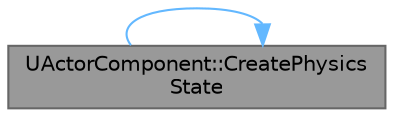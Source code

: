 digraph "UActorComponent::CreatePhysicsState"
{
 // INTERACTIVE_SVG=YES
 // LATEX_PDF_SIZE
  bgcolor="transparent";
  edge [fontname=Helvetica,fontsize=10,labelfontname=Helvetica,labelfontsize=10];
  node [fontname=Helvetica,fontsize=10,shape=box,height=0.2,width=0.4];
  rankdir="LR";
  Node1 [id="Node000001",label="UActorComponent::CreatePhysics\lState",height=0.2,width=0.4,color="gray40", fillcolor="grey60", style="filled", fontcolor="black",tooltip="Create any physics engine information for this component."];
  Node1 -> Node1 [id="edge1_Node000001_Node000001",color="steelblue1",style="solid",tooltip=" "];
}
